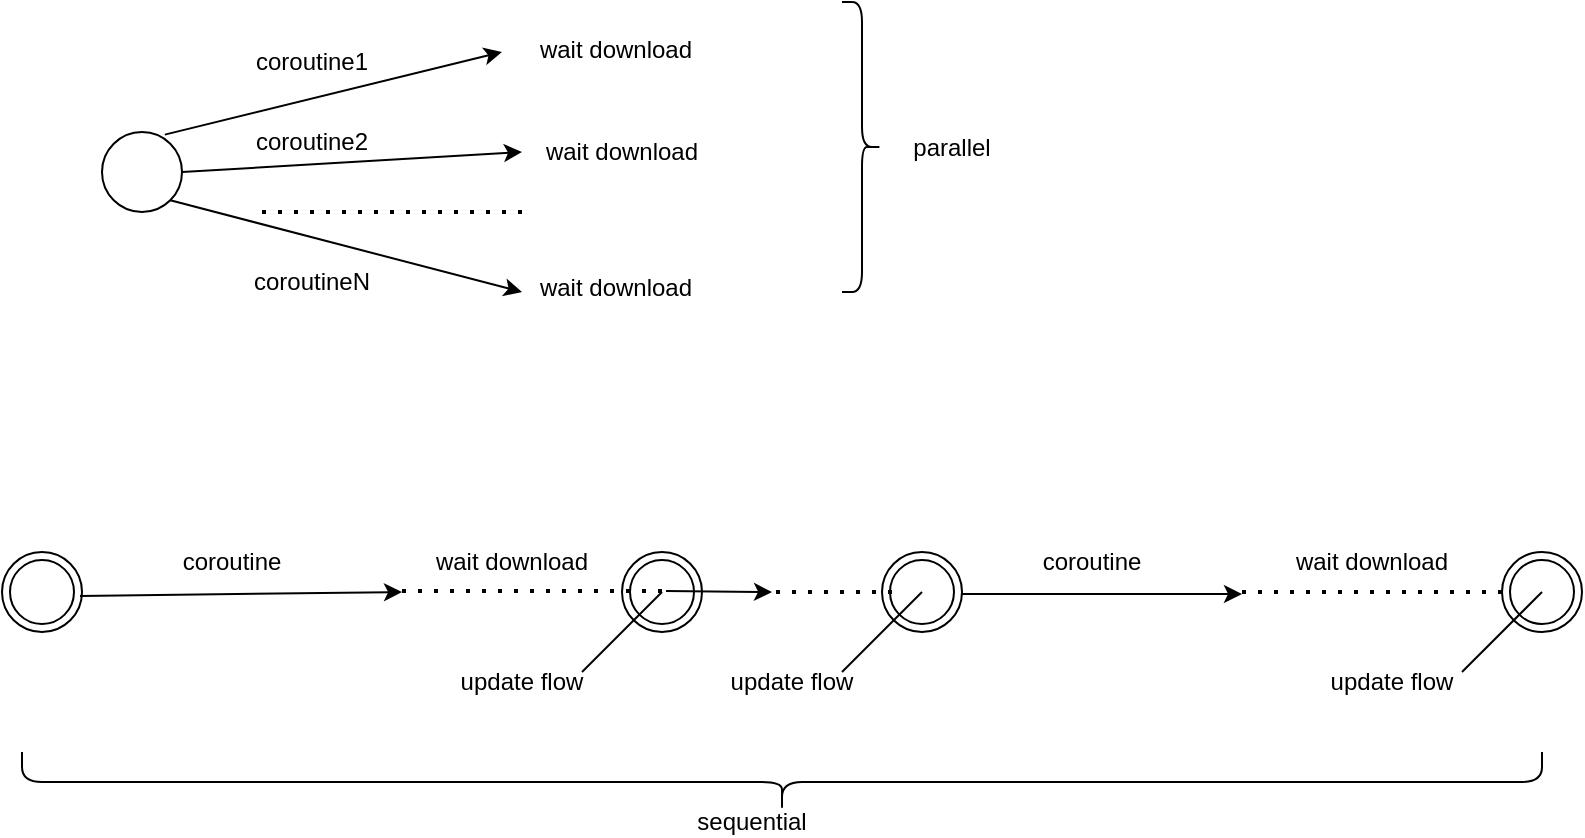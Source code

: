 <mxfile version="24.4.10" type="github">
  <diagram name="Pagină-1" id="sLzx4GGvLke_HAknfn0S">
    <mxGraphModel dx="1050" dy="609" grid="0" gridSize="10" guides="1" tooltips="1" connect="1" arrows="1" fold="1" page="1" pageScale="1" pageWidth="827" pageHeight="1169" math="0" shadow="0">
      <root>
        <mxCell id="0" />
        <mxCell id="1" parent="0" />
        <mxCell id="mSZfPLE60trjO65rIiRt-1" value="" style="ellipse;whiteSpace=wrap;html=1;aspect=fixed;" vertex="1" parent="1">
          <mxGeometry x="80" y="190" width="40" height="40" as="geometry" />
        </mxCell>
        <mxCell id="mSZfPLE60trjO65rIiRt-2" value="" style="endArrow=classic;html=1;rounded=0;exitX=0.785;exitY=0.033;exitDx=0;exitDy=0;exitPerimeter=0;" edge="1" parent="1" source="mSZfPLE60trjO65rIiRt-1">
          <mxGeometry width="50" height="50" relative="1" as="geometry">
            <mxPoint x="390" y="340" as="sourcePoint" />
            <mxPoint x="280" y="150" as="targetPoint" />
          </mxGeometry>
        </mxCell>
        <mxCell id="mSZfPLE60trjO65rIiRt-4" value="" style="endArrow=none;dashed=1;html=1;dashPattern=1 3;strokeWidth=2;rounded=0;" edge="1" parent="1">
          <mxGeometry width="50" height="50" relative="1" as="geometry">
            <mxPoint x="160" y="230" as="sourcePoint" />
            <mxPoint x="290" y="230" as="targetPoint" />
          </mxGeometry>
        </mxCell>
        <mxCell id="mSZfPLE60trjO65rIiRt-5" value="coroutine1" style="text;strokeColor=none;align=center;fillColor=none;html=1;verticalAlign=middle;whiteSpace=wrap;rounded=0;" vertex="1" parent="1">
          <mxGeometry x="160" y="150" width="50" height="10" as="geometry" />
        </mxCell>
        <mxCell id="mSZfPLE60trjO65rIiRt-8" value="" style="endArrow=classic;html=1;rounded=0;exitX=1;exitY=1;exitDx=0;exitDy=0;" edge="1" parent="1" source="mSZfPLE60trjO65rIiRt-1">
          <mxGeometry width="50" height="50" relative="1" as="geometry">
            <mxPoint x="150" y="282" as="sourcePoint" />
            <mxPoint x="290" y="270" as="targetPoint" />
          </mxGeometry>
        </mxCell>
        <mxCell id="mSZfPLE60trjO65rIiRt-9" value="" style="endArrow=classic;html=1;rounded=0;exitX=1;exitY=0.5;exitDx=0;exitDy=0;" edge="1" parent="1" source="mSZfPLE60trjO65rIiRt-1">
          <mxGeometry width="50" height="50" relative="1" as="geometry">
            <mxPoint x="130" y="212" as="sourcePoint" />
            <mxPoint x="290" y="200" as="targetPoint" />
          </mxGeometry>
        </mxCell>
        <mxCell id="mSZfPLE60trjO65rIiRt-11" value="coroutine2" style="text;strokeColor=none;align=center;fillColor=none;html=1;verticalAlign=middle;whiteSpace=wrap;rounded=0;" vertex="1" parent="1">
          <mxGeometry x="160" y="190" width="50" height="10" as="geometry" />
        </mxCell>
        <mxCell id="mSZfPLE60trjO65rIiRt-12" value="coroutineN" style="text;strokeColor=none;align=center;fillColor=none;html=1;verticalAlign=middle;whiteSpace=wrap;rounded=0;" vertex="1" parent="1">
          <mxGeometry x="160" y="260" width="50" height="10" as="geometry" />
        </mxCell>
        <mxCell id="mSZfPLE60trjO65rIiRt-15" value="wait download" style="text;strokeColor=none;align=center;fillColor=none;html=1;verticalAlign=middle;whiteSpace=wrap;rounded=0;" vertex="1" parent="1">
          <mxGeometry x="282" y="144" width="110" height="10" as="geometry" />
        </mxCell>
        <mxCell id="mSZfPLE60trjO65rIiRt-16" value="wait download" style="text;strokeColor=none;align=center;fillColor=none;html=1;verticalAlign=middle;whiteSpace=wrap;rounded=0;" vertex="1" parent="1">
          <mxGeometry x="300" y="195" width="80" height="10" as="geometry" />
        </mxCell>
        <mxCell id="mSZfPLE60trjO65rIiRt-17" value="wait download" style="text;strokeColor=none;align=center;fillColor=none;html=1;verticalAlign=middle;whiteSpace=wrap;rounded=0;" vertex="1" parent="1">
          <mxGeometry x="297" y="263" width="80" height="10" as="geometry" />
        </mxCell>
        <mxCell id="mSZfPLE60trjO65rIiRt-21" value="" style="shape=curlyBracket;whiteSpace=wrap;html=1;rounded=1;flipH=1;labelPosition=right;verticalLabelPosition=middle;align=left;verticalAlign=middle;" vertex="1" parent="1">
          <mxGeometry x="450" y="125" width="20" height="145" as="geometry" />
        </mxCell>
        <mxCell id="mSZfPLE60trjO65rIiRt-22" value="parallel" style="text;strokeColor=none;align=center;fillColor=none;html=1;verticalAlign=middle;whiteSpace=wrap;rounded=0;" vertex="1" parent="1">
          <mxGeometry x="470" y="192.5" width="70" height="10" as="geometry" />
        </mxCell>
        <mxCell id="mSZfPLE60trjO65rIiRt-23" value="" style="ellipse;shape=doubleEllipse;whiteSpace=wrap;html=1;aspect=fixed;" vertex="1" parent="1">
          <mxGeometry x="30" y="400" width="40" height="40" as="geometry" />
        </mxCell>
        <mxCell id="mSZfPLE60trjO65rIiRt-24" value="" style="ellipse;shape=doubleEllipse;whiteSpace=wrap;html=1;aspect=fixed;" vertex="1" parent="1">
          <mxGeometry x="470" y="400" width="40" height="40" as="geometry" />
        </mxCell>
        <mxCell id="mSZfPLE60trjO65rIiRt-25" value="" style="ellipse;shape=doubleEllipse;whiteSpace=wrap;html=1;aspect=fixed;" vertex="1" parent="1">
          <mxGeometry x="340" y="400" width="40" height="40" as="geometry" />
        </mxCell>
        <mxCell id="mSZfPLE60trjO65rIiRt-27" value="" style="endArrow=classic;html=1;rounded=0;exitX=0.785;exitY=0.033;exitDx=0;exitDy=0;exitPerimeter=0;" edge="1" parent="1">
          <mxGeometry width="50" height="50" relative="1" as="geometry">
            <mxPoint x="69" y="422" as="sourcePoint" />
            <mxPoint x="230" y="420" as="targetPoint" />
          </mxGeometry>
        </mxCell>
        <mxCell id="mSZfPLE60trjO65rIiRt-28" value="" style="endArrow=none;dashed=1;html=1;dashPattern=1 3;strokeWidth=2;rounded=0;" edge="1" parent="1">
          <mxGeometry width="50" height="50" relative="1" as="geometry">
            <mxPoint x="230" y="419.5" as="sourcePoint" />
            <mxPoint x="360" y="419.5" as="targetPoint" />
          </mxGeometry>
        </mxCell>
        <mxCell id="mSZfPLE60trjO65rIiRt-29" value="coroutine" style="text;strokeColor=none;align=center;fillColor=none;html=1;verticalAlign=middle;whiteSpace=wrap;rounded=0;" vertex="1" parent="1">
          <mxGeometry x="120" y="400" width="50" height="10" as="geometry" />
        </mxCell>
        <mxCell id="mSZfPLE60trjO65rIiRt-33" value="" style="endArrow=classic;html=1;rounded=0;exitX=0.785;exitY=0.033;exitDx=0;exitDy=0;exitPerimeter=0;" edge="1" parent="1">
          <mxGeometry width="50" height="50" relative="1" as="geometry">
            <mxPoint x="510" y="421" as="sourcePoint" />
            <mxPoint x="650" y="421" as="targetPoint" />
          </mxGeometry>
        </mxCell>
        <mxCell id="mSZfPLE60trjO65rIiRt-34" value="" style="endArrow=none;dashed=1;html=1;dashPattern=1 3;strokeWidth=2;rounded=0;" edge="1" parent="1">
          <mxGeometry width="50" height="50" relative="1" as="geometry">
            <mxPoint x="417" y="420" as="sourcePoint" />
            <mxPoint x="480" y="420" as="targetPoint" />
          </mxGeometry>
        </mxCell>
        <mxCell id="mSZfPLE60trjO65rIiRt-35" value="wait download" style="text;strokeColor=none;align=center;fillColor=none;html=1;verticalAlign=middle;whiteSpace=wrap;rounded=0;" vertex="1" parent="1">
          <mxGeometry x="230" y="400" width="110" height="10" as="geometry" />
        </mxCell>
        <mxCell id="mSZfPLE60trjO65rIiRt-36" value="" style="shape=curlyBracket;whiteSpace=wrap;html=1;rounded=1;flipH=1;labelPosition=right;verticalLabelPosition=middle;align=left;verticalAlign=middle;direction=north;" vertex="1" parent="1">
          <mxGeometry x="40" y="500" width="760" height="30" as="geometry" />
        </mxCell>
        <mxCell id="mSZfPLE60trjO65rIiRt-38" value="sequential" style="text;strokeColor=none;align=center;fillColor=none;html=1;verticalAlign=middle;whiteSpace=wrap;rounded=0;" vertex="1" parent="1">
          <mxGeometry x="370" y="530" width="70" height="10" as="geometry" />
        </mxCell>
        <mxCell id="mSZfPLE60trjO65rIiRt-39" value="coroutine" style="text;strokeColor=none;align=center;fillColor=none;html=1;verticalAlign=middle;whiteSpace=wrap;rounded=0;" vertex="1" parent="1">
          <mxGeometry x="550" y="400" width="50" height="10" as="geometry" />
        </mxCell>
        <mxCell id="mSZfPLE60trjO65rIiRt-44" value="" style="endArrow=none;html=1;rounded=0;" edge="1" parent="1">
          <mxGeometry width="50" height="50" relative="1" as="geometry">
            <mxPoint x="320" y="460" as="sourcePoint" />
            <mxPoint x="360" y="420" as="targetPoint" />
          </mxGeometry>
        </mxCell>
        <mxCell id="mSZfPLE60trjO65rIiRt-45" value="update flow" style="text;strokeColor=none;align=center;fillColor=none;html=1;verticalAlign=middle;whiteSpace=wrap;rounded=0;" vertex="1" parent="1">
          <mxGeometry x="250" y="460" width="80" height="10" as="geometry" />
        </mxCell>
        <mxCell id="mSZfPLE60trjO65rIiRt-47" value="" style="endArrow=none;dashed=1;html=1;dashPattern=1 3;strokeWidth=2;rounded=0;entryX=0;entryY=0.5;entryDx=0;entryDy=0;" edge="1" parent="1" target="mSZfPLE60trjO65rIiRt-51">
          <mxGeometry width="50" height="50" relative="1" as="geometry">
            <mxPoint x="650" y="420" as="sourcePoint" />
            <mxPoint x="760" y="420" as="targetPoint" />
          </mxGeometry>
        </mxCell>
        <mxCell id="mSZfPLE60trjO65rIiRt-48" value="" style="endArrow=classic;html=1;rounded=0;" edge="1" parent="1">
          <mxGeometry width="50" height="50" relative="1" as="geometry">
            <mxPoint x="362" y="419.5" as="sourcePoint" />
            <mxPoint x="415" y="420" as="targetPoint" />
          </mxGeometry>
        </mxCell>
        <mxCell id="mSZfPLE60trjO65rIiRt-51" value="" style="ellipse;shape=doubleEllipse;whiteSpace=wrap;html=1;aspect=fixed;" vertex="1" parent="1">
          <mxGeometry x="780" y="400" width="40" height="40" as="geometry" />
        </mxCell>
        <mxCell id="mSZfPLE60trjO65rIiRt-53" value="wait download" style="text;strokeColor=none;align=center;fillColor=none;html=1;verticalAlign=middle;whiteSpace=wrap;rounded=0;" vertex="1" parent="1">
          <mxGeometry x="660" y="400" width="110" height="10" as="geometry" />
        </mxCell>
        <mxCell id="mSZfPLE60trjO65rIiRt-54" value="" style="endArrow=none;html=1;rounded=0;" edge="1" parent="1">
          <mxGeometry width="50" height="50" relative="1" as="geometry">
            <mxPoint x="760" y="460" as="sourcePoint" />
            <mxPoint x="800" y="420" as="targetPoint" />
          </mxGeometry>
        </mxCell>
        <mxCell id="mSZfPLE60trjO65rIiRt-55" value="update flow" style="text;strokeColor=none;align=center;fillColor=none;html=1;verticalAlign=middle;whiteSpace=wrap;rounded=0;" vertex="1" parent="1">
          <mxGeometry x="690" y="460" width="70" height="10" as="geometry" />
        </mxCell>
        <mxCell id="mSZfPLE60trjO65rIiRt-59" value="" style="endArrow=none;html=1;rounded=0;" edge="1" parent="1">
          <mxGeometry width="50" height="50" relative="1" as="geometry">
            <mxPoint x="450" y="460" as="sourcePoint" />
            <mxPoint x="490" y="420" as="targetPoint" />
          </mxGeometry>
        </mxCell>
        <mxCell id="mSZfPLE60trjO65rIiRt-60" value="update flow" style="text;strokeColor=none;align=center;fillColor=none;html=1;verticalAlign=middle;whiteSpace=wrap;rounded=0;" vertex="1" parent="1">
          <mxGeometry x="385" y="460" width="80" height="10" as="geometry" />
        </mxCell>
      </root>
    </mxGraphModel>
  </diagram>
</mxfile>
